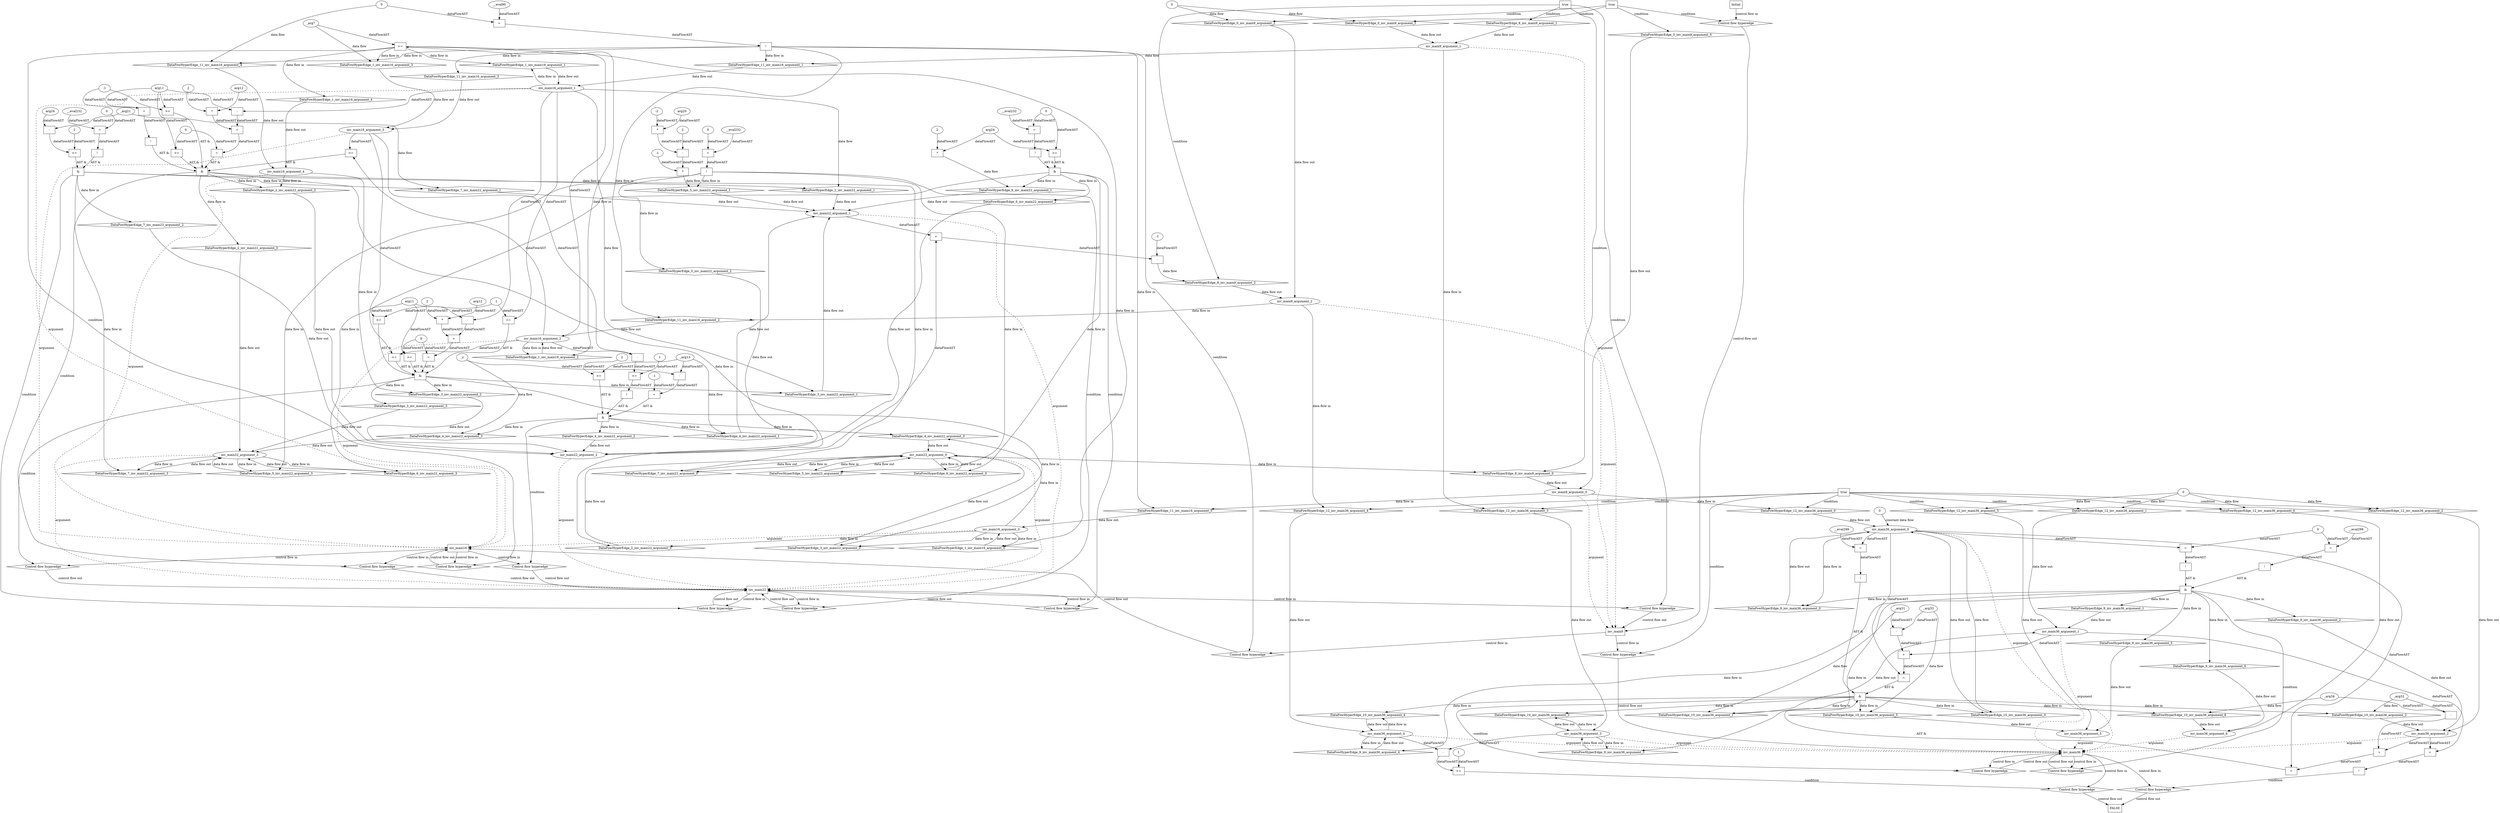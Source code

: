 digraph dag {
inv_main16 [label="inv_main16" nodeName=inv_main16 class=cfn  shape="rect"];
inv_main22 [label="inv_main22" nodeName=inv_main22 class=cfn  shape="rect"];
inv_main36 [label="inv_main36" nodeName=inv_main36 class=cfn  shape="rect"];
inv_main9 [label="inv_main9" nodeName=inv_main9 class=cfn  shape="rect"];
FALSE [label="FALSE" nodeName=FALSE class=cfn  shape="rect"];
Initial [label="Initial" nodeName=Initial class=cfn  shape="rect"];
ControlFowHyperEdge_0 [label="Control flow hyperedge" nodeName=ControlFowHyperEdge_0 class=controlFlowHyperEdge shape="diamond"];
Initial -> ControlFowHyperEdge_0[label="control flow in"]
ControlFowHyperEdge_0 -> inv_main9[label="control flow out"]
ControlFowHyperEdge_1 [label="Control flow hyperedge" nodeName=ControlFowHyperEdge_1 class=controlFlowHyperEdge shape="diamond"];
inv_main16 -> ControlFowHyperEdge_1[label="control flow in"]
ControlFowHyperEdge_1 -> inv_main16[label="control flow out"]
ControlFowHyperEdge_2 [label="Control flow hyperedge" nodeName=ControlFowHyperEdge_2 class=controlFlowHyperEdge shape="diamond"];
inv_main16 -> ControlFowHyperEdge_2[label="control flow in"]
ControlFowHyperEdge_2 -> inv_main22[label="control flow out"]
ControlFowHyperEdge_3 [label="Control flow hyperedge" nodeName=ControlFowHyperEdge_3 class=controlFlowHyperEdge shape="diamond"];
inv_main16 -> ControlFowHyperEdge_3[label="control flow in"]
ControlFowHyperEdge_3 -> inv_main22[label="control flow out"]
ControlFowHyperEdge_4 [label="Control flow hyperedge" nodeName=ControlFowHyperEdge_4 class=controlFlowHyperEdge shape="diamond"];
inv_main16 -> ControlFowHyperEdge_4[label="control flow in"]
ControlFowHyperEdge_4 -> inv_main22[label="control flow out"]
ControlFowHyperEdge_5 [label="Control flow hyperedge" nodeName=ControlFowHyperEdge_5 class=controlFlowHyperEdge shape="diamond"];
inv_main22 -> ControlFowHyperEdge_5[label="control flow in"]
ControlFowHyperEdge_5 -> inv_main22[label="control flow out"]
ControlFowHyperEdge_6 [label="Control flow hyperedge" nodeName=ControlFowHyperEdge_6 class=controlFlowHyperEdge shape="diamond"];
inv_main22 -> ControlFowHyperEdge_6[label="control flow in"]
ControlFowHyperEdge_6 -> inv_main22[label="control flow out"]
ControlFowHyperEdge_7 [label="Control flow hyperedge" nodeName=ControlFowHyperEdge_7 class=controlFlowHyperEdge shape="diamond"];
inv_main22 -> ControlFowHyperEdge_7[label="control flow in"]
ControlFowHyperEdge_7 -> inv_main22[label="control flow out"]
ControlFowHyperEdge_8 [label="Control flow hyperedge" nodeName=ControlFowHyperEdge_8 class=controlFlowHyperEdge shape="diamond"];
inv_main22 -> ControlFowHyperEdge_8[label="control flow in"]
ControlFowHyperEdge_8 -> inv_main9[label="control flow out"]
ControlFowHyperEdge_9 [label="Control flow hyperedge" nodeName=ControlFowHyperEdge_9 class=controlFlowHyperEdge shape="diamond"];
inv_main36 -> ControlFowHyperEdge_9[label="control flow in"]
ControlFowHyperEdge_9 -> inv_main36[label="control flow out"]
ControlFowHyperEdge_10 [label="Control flow hyperedge" nodeName=ControlFowHyperEdge_10 class=controlFlowHyperEdge shape="diamond"];
inv_main36 -> ControlFowHyperEdge_10[label="control flow in"]
ControlFowHyperEdge_10 -> inv_main36[label="control flow out"]
ControlFowHyperEdge_11 [label="Control flow hyperedge" nodeName=ControlFowHyperEdge_11 class=controlFlowHyperEdge shape="diamond"];
inv_main9 -> ControlFowHyperEdge_11[label="control flow in"]
ControlFowHyperEdge_11 -> inv_main16[label="control flow out"]
ControlFowHyperEdge_12 [label="Control flow hyperedge" nodeName=ControlFowHyperEdge_12 class=controlFlowHyperEdge shape="diamond"];
inv_main9 -> ControlFowHyperEdge_12[label="control flow in"]
ControlFowHyperEdge_12 -> inv_main36[label="control flow out"]
ControlFowHyperEdge_13 [label="Control flow hyperedge" nodeName=ControlFowHyperEdge_13 class=controlFlowHyperEdge shape="diamond"];
inv_main36 -> ControlFowHyperEdge_13[label="control flow in"]
ControlFowHyperEdge_13 -> FALSE[label="control flow out"]
ControlFowHyperEdge_14 [label="Control flow hyperedge" nodeName=ControlFowHyperEdge_14 class=controlFlowHyperEdge shape="diamond"];
inv_main36 -> ControlFowHyperEdge_14[label="control flow in"]
ControlFowHyperEdge_14 -> FALSE[label="control flow out"]
inv_main9_argument_0 [label="inv_main9_argument_0" nodeName=argument0 class=argument  head=inv_main9 shape="oval"];
inv_main9_argument_0 -> inv_main9[label="argument" style="dashed"]
inv_main9_argument_1 [label="inv_main9_argument_1" nodeName=argument1 class=argument  head=inv_main9 shape="oval"];
inv_main9_argument_1 -> inv_main9[label="argument" style="dashed"]
inv_main9_argument_2 [label="inv_main9_argument_2" nodeName=argument2 class=argument  head=inv_main9 shape="oval"];
inv_main9_argument_2 -> inv_main9[label="argument" style="dashed"]
inv_main16_argument_0 [label="inv_main16_argument_0" nodeName=argument0 class=argument  head=inv_main16 shape="oval"];
inv_main16_argument_0 -> inv_main16[label="argument" style="dashed"]
inv_main16_argument_1 [label="inv_main16_argument_1" nodeName=argument1 class=argument  head=inv_main16 shape="oval"];
inv_main16_argument_1 -> inv_main16[label="argument" style="dashed"]
inv_main16_argument_2 [label="inv_main16_argument_2" nodeName=argument2 class=argument  head=inv_main16 shape="oval"];
inv_main16_argument_2 -> inv_main16[label="argument" style="dashed"]
inv_main16_argument_3 [label="inv_main16_argument_3" nodeName=argument3 class=argument  head=inv_main16 shape="oval"];
inv_main16_argument_3 -> inv_main16[label="argument" style="dashed"]
inv_main16_argument_4 [label="inv_main16_argument_4" nodeName=argument4 class=argument  head=inv_main16 shape="oval"];
inv_main16_argument_4 -> inv_main16[label="argument" style="dashed"]
inv_main22_argument_0 [label="inv_main22_argument_0" nodeName=argument0 class=argument  head=inv_main22 shape="oval"];
inv_main22_argument_0 -> inv_main22[label="argument" style="dashed"]
inv_main22_argument_1 [label="inv_main22_argument_1" nodeName=argument1 class=argument  head=inv_main22 shape="oval"];
inv_main22_argument_1 -> inv_main22[label="argument" style="dashed"]
inv_main22_argument_2 [label="inv_main22_argument_2" nodeName=argument2 class=argument  head=inv_main22 shape="oval"];
inv_main22_argument_2 -> inv_main22[label="argument" style="dashed"]
inv_main22_argument_3 [label="inv_main22_argument_3" nodeName=argument3 class=argument  head=inv_main22 shape="oval"];
inv_main22_argument_3 -> inv_main22[label="argument" style="dashed"]
inv_main36_argument_0 [label="inv_main36_argument_0" nodeName=argument0 class=argument  head=inv_main36 shape="oval"];
inv_main36_argument_0 -> inv_main36[label="argument" style="dashed"]
inv_main36_argument_1 [label="inv_main36_argument_1" nodeName=argument1 class=argument  head=inv_main36 shape="oval"];
inv_main36_argument_1 -> inv_main36[label="argument" style="dashed"]
inv_main36_argument_2 [label="inv_main36_argument_2" nodeName=argument2 class=argument  head=inv_main36 shape="oval"];
inv_main36_argument_2 -> inv_main36[label="argument" style="dashed"]
inv_main36_argument_3 [label="inv_main36_argument_3" nodeName=argument3 class=argument  head=inv_main36 shape="oval"];
inv_main36_argument_3 -> inv_main36[label="argument" style="dashed"]
inv_main36_argument_4 [label="inv_main36_argument_4" nodeName=argument4 class=argument  head=inv_main36 shape="oval"];
inv_main36_argument_4 -> inv_main36[label="argument" style="dashed"]
inv_main36_argument_5 [label="inv_main36_argument_5" nodeName=argument5 class=argument  head=inv_main36 shape="oval"];
inv_main36_argument_5 -> inv_main36[label="argument" style="dashed"]
inv_main36_argument_6 [label="inv_main36_argument_6" nodeName=argument6 class=argument  head=inv_main36 shape="oval"];
inv_main36_argument_6 -> inv_main36[label="argument" style="dashed"]

true_0 [label="true" nodeName=true_0 class=true shape="rect"];
true_0->ControlFowHyperEdge_0 [label="condition"];
xxxinv_main9___Initial_0xxxdataFlow_0_node_0 [label="0" nodeName=xxxinv_main9___Initial_0xxxdataFlow_0_node_0 class=Literal ];

xxxinv_main9___Initial_0xxxdataFlow_0_node_0->DataFowHyperEdge_0_inv_main9_argument_1 [label="data flow"];

xxxinv_main9___Initial_0xxxdataFlow_0_node_0->DataFowHyperEdge_0_inv_main9_argument_2 [label="data flow"];
xxxinv_main16___inv_main16_1xxxguard_0_node_0 [label=">=" nodeName=xxxinv_main16___inv_main16_1xxxguard_0_node_0 class=Operator  shape="rect"];
inv_main16_argument_2->xxxinv_main16___inv_main16_1xxxguard_0_node_0[label="dataFlowAST"]
xxxinv_main16___inv_main16_1xxxdataFlow_0_node_0->xxxinv_main16___inv_main16_1xxxguard_0_node_0[label="dataFlowAST"]

xxxinv_main16___inv_main16_1xxxguard_0_node_0->ControlFowHyperEdge_1 [label="condition"];
xxxinv_main16___inv_main16_1xxxdataFlow_0_node_0 [label="_arg7" nodeName=xxxinv_main16___inv_main16_1xxxdataFlow_0_node_0 class=Constant ];

xxxinv_main16___inv_main16_1xxxdataFlow_0_node_0->DataFowHyperEdge_1_inv_main16_argument_3 [label="data flow"];
xxxinv_main22___inv_main16_2xxx_and [label="&" nodeName=xxxinv_main22___inv_main16_2xxx_and class=Operator shape="rect"];
xxxinv_main22___inv_main16_2xxxguard1_node_0 [label=">=" nodeName=xxxinv_main22___inv_main16_2xxxguard1_node_0 class=Operator  shape="rect"];
xxxinv_main22___inv_main16_2xxxguard1_node_1 [label="0" nodeName=xxxinv_main22___inv_main16_2xxxguard1_node_1 class=Literal ];
xxxinv_main22___inv_main16_2xxxguard1_node_1->xxxinv_main22___inv_main16_2xxxguard1_node_0[label="dataFlowAST"]
xxxinv_main22___inv_main16_2xxxguard_0_node_1->xxxinv_main22___inv_main16_2xxxguard1_node_0[label="dataFlowAST"]

xxxinv_main22___inv_main16_2xxxguard1_node_0->xxxinv_main22___inv_main16_2xxx_and [label="AST &"];
xxxinv_main22___inv_main16_2xxxguard_0_node_0 [label=">=" nodeName=xxxinv_main22___inv_main16_2xxxguard_0_node_0 class=Operator  shape="rect"];
xxxinv_main22___inv_main16_2xxxguard_0_node_1 [label="arg11" nodeName=xxxinv_main22___inv_main16_2xxxguard_0_node_1 class=Constant ];
xxxinv_main22___inv_main16_2xxxguard_0_node_2 [label="-1" nodeName=xxxinv_main22___inv_main16_2xxxguard_0_node_2 class=Literal ];
xxxinv_main22___inv_main16_2xxxguard_0_node_1->xxxinv_main22___inv_main16_2xxxguard_0_node_0[label="dataFlowAST"]
xxxinv_main22___inv_main16_2xxxguard_0_node_2->xxxinv_main22___inv_main16_2xxxguard_0_node_0[label="dataFlowAST"]

xxxinv_main22___inv_main16_2xxxguard_0_node_0->xxxinv_main22___inv_main16_2xxx_and [label="AST &"];
xxxinv_main22___inv_main16_2xxxguard3_node_0 [label="!" nodeName=xxxinv_main22___inv_main16_2xxxguard3_node_0 class=Operator shape="rect"];
xxxinv_main22___inv_main16_2xxxguard3_node_1 [label="=" nodeName=xxxinv_main22___inv_main16_2xxxguard3_node_1 class=Operator  shape="rect"];
xxxinv_main22___inv_main16_2xxxguard3_node_1->xxxinv_main22___inv_main16_2xxxguard3_node_0[label="dataFlowAST"]
xxxinv_main22___inv_main16_2xxxguard_0_node_1->xxxinv_main22___inv_main16_2xxxguard3_node_1[label="dataFlowAST"]
xxxinv_main22___inv_main16_2xxxguard_0_node_2->xxxinv_main22___inv_main16_2xxxguard3_node_1[label="dataFlowAST"]

xxxinv_main22___inv_main16_2xxxguard3_node_0->xxxinv_main22___inv_main16_2xxx_and [label="AST &"];
xxxinv_main22___inv_main16_2xxxguard2_node_0 [label="=" nodeName=xxxinv_main22___inv_main16_2xxxguard2_node_0 class=Operator  shape="rect"];
xxxinv_main22___inv_main16_2xxxguard2_node_1 [label="+" nodeName=xxxinv_main22___inv_main16_2xxxguard2_node_1 class= Operator shape="rect"];
xxxinv_main22___inv_main16_2xxxguard2_node_2 [label="*" nodeName=xxxinv_main22___inv_main16_2xxxguard2_node_2 class=Operator  shape="rect"];
xxxinv_main22___inv_main16_2xxxguard2_node_3 [label="2" nodeName=xxxinv_main22___inv_main16_2xxxguard2_node_3 class=Coeff ];
xxxinv_main22___inv_main16_2xxxguard2_node_4 [label="arg12" nodeName=xxxinv_main22___inv_main16_2xxxguard2_node_4 class=Constant ];
xxxinv_main22___inv_main16_2xxxguard2_node_5 [label="-" nodeName=xxxinv_main22___inv_main16_2xxxguard2_node_5 class= Operator shape="rect"];
xxxinv_main22___inv_main16_2xxxguard2_node_1->xxxinv_main22___inv_main16_2xxxguard2_node_0[label="dataFlowAST"]
xxxinv_main22___inv_main16_2xxxguard1_node_1->xxxinv_main22___inv_main16_2xxxguard2_node_0[label="dataFlowAST"]
xxxinv_main22___inv_main16_2xxxguard2_node_2->xxxinv_main22___inv_main16_2xxxguard2_node_1[label="dataFlowAST"]
xxxinv_main22___inv_main16_2xxxguard2_node_5->xxxinv_main22___inv_main16_2xxxguard2_node_1[label="dataFlowAST"]
xxxinv_main22___inv_main16_2xxxguard2_node_3->xxxinv_main22___inv_main16_2xxxguard2_node_2[label="dataFlowAST"]
xxxinv_main22___inv_main16_2xxxguard2_node_4->xxxinv_main22___inv_main16_2xxxguard2_node_2[label="dataFlowAST"]
xxxinv_main22___inv_main16_2xxxguard_0_node_1->xxxinv_main22___inv_main16_2xxxguard2_node_5[label="dataFlowAST"]
inv_main16_argument_1->xxxinv_main22___inv_main16_2xxxguard2_node_5[label="dataFlowAST"]

xxxinv_main22___inv_main16_2xxxguard2_node_0->xxxinv_main22___inv_main16_2xxx_and [label="AST &"];
xxxinv_main22___inv_main16_2xxxguard4_node_0 [label=">=" nodeName=xxxinv_main22___inv_main16_2xxxguard4_node_0 class=Operator  shape="rect"];
inv_main16_argument_3->xxxinv_main22___inv_main16_2xxxguard4_node_0[label="dataFlowAST"]
inv_main16_argument_2->xxxinv_main22___inv_main16_2xxxguard4_node_0[label="dataFlowAST"]

xxxinv_main22___inv_main16_2xxxguard4_node_0->xxxinv_main22___inv_main16_2xxx_and [label="AST &"];
xxxinv_main22___inv_main16_2xxx_and->ControlFowHyperEdge_2 [label="condition"];

inv_main16_argument_1->DataFowHyperEdge_2_inv_main22_argument_1 [label="data flow"];
xxxinv_main22___inv_main16_3xxx_and [label="&" nodeName=xxxinv_main22___inv_main16_3xxx_and class=Operator shape="rect"];
xxxinv_main22___inv_main16_3xxxguard1_node_0 [label=">=" nodeName=xxxinv_main22___inv_main16_3xxxguard1_node_0 class=Operator  shape="rect"];
xxxinv_main22___inv_main16_3xxxguard1_node_1 [label="0" nodeName=xxxinv_main22___inv_main16_3xxxguard1_node_1 class=Literal ];
xxxinv_main22___inv_main16_3xxxguard1_node_1->xxxinv_main22___inv_main16_3xxxguard1_node_0[label="dataFlowAST"]
xxxinv_main22___inv_main16_3xxxguard_0_node_1->xxxinv_main22___inv_main16_3xxxguard1_node_0[label="dataFlowAST"]

xxxinv_main22___inv_main16_3xxxguard1_node_0->xxxinv_main22___inv_main16_3xxx_and [label="AST &"];
xxxinv_main22___inv_main16_3xxxguard2_node_0 [label="=" nodeName=xxxinv_main22___inv_main16_3xxxguard2_node_0 class=Operator  shape="rect"];
xxxinv_main22___inv_main16_3xxxguard2_node_1 [label="+" nodeName=xxxinv_main22___inv_main16_3xxxguard2_node_1 class= Operator shape="rect"];
xxxinv_main22___inv_main16_3xxxguard2_node_2 [label="*" nodeName=xxxinv_main22___inv_main16_3xxxguard2_node_2 class=Operator  shape="rect"];
xxxinv_main22___inv_main16_3xxxguard2_node_3 [label="2" nodeName=xxxinv_main22___inv_main16_3xxxguard2_node_3 class=Coeff ];
xxxinv_main22___inv_main16_3xxxguard2_node_4 [label="arg12" nodeName=xxxinv_main22___inv_main16_3xxxguard2_node_4 class=Constant ];
xxxinv_main22___inv_main16_3xxxguard2_node_5 [label="-" nodeName=xxxinv_main22___inv_main16_3xxxguard2_node_5 class= Operator shape="rect"];
xxxinv_main22___inv_main16_3xxxguard2_node_1->xxxinv_main22___inv_main16_3xxxguard2_node_0[label="dataFlowAST"]
xxxinv_main22___inv_main16_3xxxguard1_node_1->xxxinv_main22___inv_main16_3xxxguard2_node_0[label="dataFlowAST"]
xxxinv_main22___inv_main16_3xxxguard2_node_2->xxxinv_main22___inv_main16_3xxxguard2_node_1[label="dataFlowAST"]
xxxinv_main22___inv_main16_3xxxguard2_node_5->xxxinv_main22___inv_main16_3xxxguard2_node_1[label="dataFlowAST"]
xxxinv_main22___inv_main16_3xxxguard2_node_3->xxxinv_main22___inv_main16_3xxxguard2_node_2[label="dataFlowAST"]
xxxinv_main22___inv_main16_3xxxguard2_node_4->xxxinv_main22___inv_main16_3xxxguard2_node_2[label="dataFlowAST"]
xxxinv_main22___inv_main16_3xxxguard_0_node_1->xxxinv_main22___inv_main16_3xxxguard2_node_5[label="dataFlowAST"]
inv_main16_argument_1->xxxinv_main22___inv_main16_3xxxguard2_node_5[label="dataFlowAST"]

xxxinv_main22___inv_main16_3xxxguard2_node_0->xxxinv_main22___inv_main16_3xxx_and [label="AST &"];
xxxinv_main22___inv_main16_3xxxguard4_node_0 [label=">=" nodeName=xxxinv_main22___inv_main16_3xxxguard4_node_0 class=Operator  shape="rect"];
xxxinv_main22___inv_main16_3xxxguard_0_node_2->xxxinv_main22___inv_main16_3xxxguard4_node_0[label="dataFlowAST"]
inv_main16_argument_1->xxxinv_main22___inv_main16_3xxxguard4_node_0[label="dataFlowAST"]

xxxinv_main22___inv_main16_3xxxguard4_node_0->xxxinv_main22___inv_main16_3xxx_and [label="AST &"];
xxxinv_main22___inv_main16_3xxxguard_0_node_0 [label=">=" nodeName=xxxinv_main22___inv_main16_3xxxguard_0_node_0 class=Operator  shape="rect"];
xxxinv_main22___inv_main16_3xxxguard_0_node_1 [label="arg11" nodeName=xxxinv_main22___inv_main16_3xxxguard_0_node_1 class=Constant ];
xxxinv_main22___inv_main16_3xxxguard_0_node_2 [label="-1" nodeName=xxxinv_main22___inv_main16_3xxxguard_0_node_2 class=Literal ];
xxxinv_main22___inv_main16_3xxxguard_0_node_1->xxxinv_main22___inv_main16_3xxxguard_0_node_0[label="dataFlowAST"]
xxxinv_main22___inv_main16_3xxxguard_0_node_2->xxxinv_main22___inv_main16_3xxxguard_0_node_0[label="dataFlowAST"]

xxxinv_main22___inv_main16_3xxxguard_0_node_0->xxxinv_main22___inv_main16_3xxx_and [label="AST &"];
xxxinv_main22___inv_main16_3xxxguard3_node_0 [label=">=" nodeName=xxxinv_main22___inv_main16_3xxxguard3_node_0 class=Operator  shape="rect"];
inv_main16_argument_3->xxxinv_main22___inv_main16_3xxxguard3_node_0[label="dataFlowAST"]
inv_main16_argument_2->xxxinv_main22___inv_main16_3xxxguard3_node_0[label="dataFlowAST"]

xxxinv_main22___inv_main16_3xxxguard3_node_0->xxxinv_main22___inv_main16_3xxx_and [label="AST &"];
xxxinv_main22___inv_main16_3xxx_and->ControlFowHyperEdge_3 [label="condition"];

inv_main16_argument_1->DataFowHyperEdge_3_inv_main22_argument_1 [label="data flow"];
xxxinv_main22___inv_main16_4xxx_and [label="&" nodeName=xxxinv_main22___inv_main16_4xxx_and class=Operator shape="rect"];
xxxinv_main22___inv_main16_4xxxguard_0_node_0 [label=">=" nodeName=xxxinv_main22___inv_main16_4xxxguard_0_node_0 class=Operator  shape="rect"];
xxxinv_main22___inv_main16_4xxxguard_0_node_2 [label="2" nodeName=xxxinv_main22___inv_main16_4xxxguard_0_node_2 class=Literal ];
xxxinv_main22___inv_main16_4xxxdataFlow_0_node_0->xxxinv_main22___inv_main16_4xxxguard_0_node_0[label="dataFlowAST"]
xxxinv_main22___inv_main16_4xxxguard_0_node_2->xxxinv_main22___inv_main16_4xxxguard_0_node_0[label="dataFlowAST"]

xxxinv_main22___inv_main16_4xxxguard_0_node_0->xxxinv_main22___inv_main16_4xxx_and [label="AST &"];
xxxinv_main22___inv_main16_4xxxguard1_node_0 [label="!" nodeName=xxxinv_main22___inv_main16_4xxxguard1_node_0 class=Operator shape="rect"];
xxxinv_main22___inv_main16_4xxxguard1_node_1 [label=">=" nodeName=xxxinv_main22___inv_main16_4xxxguard1_node_1 class=Operator  shape="rect"];
xxxinv_main22___inv_main16_4xxxguard1_node_2 [label="-" nodeName=xxxinv_main22___inv_main16_4xxxguard1_node_2 class= Operator shape="rect"];
xxxinv_main22___inv_main16_4xxxguard1_node_5 [label="1" nodeName=xxxinv_main22___inv_main16_4xxxguard1_node_5 class=Literal ];
xxxinv_main22___inv_main16_4xxxguard1_node_1->xxxinv_main22___inv_main16_4xxxguard1_node_0[label="dataFlowAST"]
xxxinv_main22___inv_main16_4xxxguard1_node_2->xxxinv_main22___inv_main16_4xxxguard1_node_1[label="dataFlowAST"]
xxxinv_main22___inv_main16_4xxxguard1_node_5->xxxinv_main22___inv_main16_4xxxguard1_node_1[label="dataFlowAST"]
inv_main16_argument_2->xxxinv_main22___inv_main16_4xxxguard1_node_2[label="dataFlowAST"]
inv_main16_argument_3->xxxinv_main22___inv_main16_4xxxguard1_node_2[label="dataFlowAST"]

xxxinv_main22___inv_main16_4xxxguard1_node_0->xxxinv_main22___inv_main16_4xxx_and [label="AST &"];
xxxinv_main22___inv_main16_4xxxguard2_node_0 [label="=" nodeName=xxxinv_main22___inv_main16_4xxxguard2_node_0 class=Operator  shape="rect"];
xxxinv_main22___inv_main16_4xxxguard2_node_1 [label="-" nodeName=xxxinv_main22___inv_main16_4xxxguard2_node_1 class= Operator shape="rect"];
xxxinv_main22___inv_main16_4xxxguard2_node_4 [label="-1" nodeName=xxxinv_main22___inv_main16_4xxxguard2_node_4 class=Literal ];
xxxinv_main22___inv_main16_4xxxguard2_node_1->xxxinv_main22___inv_main16_4xxxguard2_node_0[label="dataFlowAST"]
xxxinv_main22___inv_main16_4xxxguard2_node_4->xxxinv_main22___inv_main16_4xxxguard2_node_0[label="dataFlowAST"]
xxxinv_main22___inv_main16_4xxxdataFlow1_node_0->xxxinv_main22___inv_main16_4xxxguard2_node_1[label="dataFlowAST"]
xxxinv_main22___inv_main16_4xxxdataFlow_0_node_0->xxxinv_main22___inv_main16_4xxxguard2_node_1[label="dataFlowAST"]

xxxinv_main22___inv_main16_4xxxguard2_node_0->xxxinv_main22___inv_main16_4xxx_and [label="AST &"];
xxxinv_main22___inv_main16_4xxx_and->ControlFowHyperEdge_4 [label="condition"];
xxxinv_main22___inv_main16_4xxxdataFlow_0_node_0 [label="_arg13" nodeName=xxxinv_main22___inv_main16_4xxxdataFlow_0_node_0 class=Constant ];

xxxinv_main22___inv_main16_4xxxdataFlow_0_node_0->DataFowHyperEdge_4_inv_main22_argument_1 [label="data flow"];
xxxinv_main22___inv_main16_4xxxdataFlow1_node_0 [label="_z" nodeName=xxxinv_main22___inv_main16_4xxxdataFlow1_node_0 class=Constant ];

xxxinv_main22___inv_main16_4xxxdataFlow1_node_0->DataFowHyperEdge_4_inv_main22_argument_3 [label="data flow"];
xxxinv_main22___inv_main22_5xxxguard_0_node_0 [label="!" nodeName=xxxinv_main22___inv_main22_5xxxguard_0_node_0 class=Operator shape="rect"];
xxxinv_main22___inv_main22_5xxxguard_0_node_1 [label="=" nodeName=xxxinv_main22___inv_main22_5xxxguard_0_node_1 class=Operator  shape="rect"];
xxxinv_main22___inv_main22_5xxxguard_0_node_2 [label="__eval232" nodeName=xxxinv_main22___inv_main22_5xxxguard_0_node_2 class=Constant ];
xxxinv_main22___inv_main22_5xxxguard_0_node_3 [label="0" nodeName=xxxinv_main22___inv_main22_5xxxguard_0_node_3 class=Literal ];
xxxinv_main22___inv_main22_5xxxguard_0_node_1->xxxinv_main22___inv_main22_5xxxguard_0_node_0[label="dataFlowAST"]
xxxinv_main22___inv_main22_5xxxguard_0_node_2->xxxinv_main22___inv_main22_5xxxguard_0_node_1[label="dataFlowAST"]
xxxinv_main22___inv_main22_5xxxguard_0_node_3->xxxinv_main22___inv_main22_5xxxguard_0_node_1[label="dataFlowAST"]

xxxinv_main22___inv_main22_5xxxguard_0_node_0->ControlFowHyperEdge_5 [label="condition"];
xxxinv_main22___inv_main22_5xxxdataFlow_0_node_0 [label="*" nodeName=xxxinv_main22___inv_main22_5xxxdataFlow_0_node_0 class=Operator  shape="rect"];
xxxinv_main22___inv_main22_5xxxdataFlow_0_node_1 [label="-1" nodeName=xxxinv_main22___inv_main22_5xxxdataFlow_0_node_1 class=Coeff ];
xxxinv_main22___inv_main22_5xxxdataFlow_0_node_2 [label="-" nodeName=xxxinv_main22___inv_main22_5xxxdataFlow_0_node_2 class= Operator shape="rect"];
xxxinv_main22___inv_main22_5xxxdataFlow_0_node_3 [label="*" nodeName=xxxinv_main22___inv_main22_5xxxdataFlow_0_node_3 class=Operator  shape="rect"];
xxxinv_main22___inv_main22_5xxxdataFlow_0_node_4 [label="-2" nodeName=xxxinv_main22___inv_main22_5xxxdataFlow_0_node_4 class=Coeff ];
xxxinv_main22___inv_main22_5xxxdataFlow_0_node_5 [label="arg20" nodeName=xxxinv_main22___inv_main22_5xxxdataFlow_0_node_5 class=Constant ];
xxxinv_main22___inv_main22_5xxxdataFlow_0_node_6 [label="2" nodeName=xxxinv_main22___inv_main22_5xxxdataFlow_0_node_6 class=Literal ];
xxxinv_main22___inv_main22_5xxxdataFlow_0_node_1->xxxinv_main22___inv_main22_5xxxdataFlow_0_node_0[label="dataFlowAST"]
xxxinv_main22___inv_main22_5xxxdataFlow_0_node_2->xxxinv_main22___inv_main22_5xxxdataFlow_0_node_0[label="dataFlowAST"]
xxxinv_main22___inv_main22_5xxxdataFlow_0_node_3->xxxinv_main22___inv_main22_5xxxdataFlow_0_node_2[label="dataFlowAST"]
xxxinv_main22___inv_main22_5xxxdataFlow_0_node_6->xxxinv_main22___inv_main22_5xxxdataFlow_0_node_2[label="dataFlowAST"]
xxxinv_main22___inv_main22_5xxxdataFlow_0_node_4->xxxinv_main22___inv_main22_5xxxdataFlow_0_node_3[label="dataFlowAST"]
xxxinv_main22___inv_main22_5xxxdataFlow_0_node_5->xxxinv_main22___inv_main22_5xxxdataFlow_0_node_3[label="dataFlowAST"]

xxxinv_main22___inv_main22_5xxxdataFlow_0_node_0->DataFowHyperEdge_5_inv_main22_argument_1 [label="data flow"];
xxxinv_main22___inv_main22_6xxx_and [label="&" nodeName=xxxinv_main22___inv_main22_6xxx_and class=Operator shape="rect"];
xxxinv_main22___inv_main22_6xxxguard_0_node_0 [label="!" nodeName=xxxinv_main22___inv_main22_6xxxguard_0_node_0 class=Operator shape="rect"];
xxxinv_main22___inv_main22_6xxxguard_0_node_1 [label="=" nodeName=xxxinv_main22___inv_main22_6xxxguard_0_node_1 class=Operator  shape="rect"];
xxxinv_main22___inv_main22_6xxxguard_0_node_2 [label="__eval232" nodeName=xxxinv_main22___inv_main22_6xxxguard_0_node_2 class=Constant ];
xxxinv_main22___inv_main22_6xxxguard_0_node_3 [label="0" nodeName=xxxinv_main22___inv_main22_6xxxguard_0_node_3 class=Literal ];
xxxinv_main22___inv_main22_6xxxguard_0_node_1->xxxinv_main22___inv_main22_6xxxguard_0_node_0[label="dataFlowAST"]
xxxinv_main22___inv_main22_6xxxguard_0_node_2->xxxinv_main22___inv_main22_6xxxguard_0_node_1[label="dataFlowAST"]
xxxinv_main22___inv_main22_6xxxguard_0_node_3->xxxinv_main22___inv_main22_6xxxguard_0_node_1[label="dataFlowAST"]

xxxinv_main22___inv_main22_6xxxguard_0_node_0->xxxinv_main22___inv_main22_6xxx_and [label="AST &"];
xxxinv_main22___inv_main22_6xxxguard1_node_0 [label=">=" nodeName=xxxinv_main22___inv_main22_6xxxguard1_node_0 class=Operator  shape="rect"];
xxxinv_main22___inv_main22_6xxxdataFlow_0_node_2->xxxinv_main22___inv_main22_6xxxguard1_node_0[label="dataFlowAST"]
xxxinv_main22___inv_main22_6xxxguard_0_node_3->xxxinv_main22___inv_main22_6xxxguard1_node_0[label="dataFlowAST"]

xxxinv_main22___inv_main22_6xxxguard1_node_0->xxxinv_main22___inv_main22_6xxx_and [label="AST &"];
xxxinv_main22___inv_main22_6xxx_and->ControlFowHyperEdge_6 [label="condition"];
xxxinv_main22___inv_main22_6xxxdataFlow_0_node_0 [label="*" nodeName=xxxinv_main22___inv_main22_6xxxdataFlow_0_node_0 class=Operator  shape="rect"];
xxxinv_main22___inv_main22_6xxxdataFlow_0_node_1 [label="2" nodeName=xxxinv_main22___inv_main22_6xxxdataFlow_0_node_1 class=Coeff ];
xxxinv_main22___inv_main22_6xxxdataFlow_0_node_2 [label="arg24" nodeName=xxxinv_main22___inv_main22_6xxxdataFlow_0_node_2 class=Constant ];
xxxinv_main22___inv_main22_6xxxdataFlow_0_node_1->xxxinv_main22___inv_main22_6xxxdataFlow_0_node_0[label="dataFlowAST"]
xxxinv_main22___inv_main22_6xxxdataFlow_0_node_2->xxxinv_main22___inv_main22_6xxxdataFlow_0_node_0[label="dataFlowAST"]

xxxinv_main22___inv_main22_6xxxdataFlow_0_node_0->DataFowHyperEdge_6_inv_main22_argument_1 [label="data flow"];
xxxinv_main22___inv_main22_7xxx_and [label="&" nodeName=xxxinv_main22___inv_main22_7xxx_and class=Operator shape="rect"];
xxxinv_main22___inv_main22_7xxxguard_0_node_0 [label="!" nodeName=xxxinv_main22___inv_main22_7xxxguard_0_node_0 class=Operator shape="rect"];
xxxinv_main22___inv_main22_7xxxguard_0_node_1 [label="=" nodeName=xxxinv_main22___inv_main22_7xxxguard_0_node_1 class=Operator  shape="rect"];
xxxinv_main22___inv_main22_7xxxguard_0_node_2 [label="__eval232" nodeName=xxxinv_main22___inv_main22_7xxxguard_0_node_2 class=Constant ];
xxxinv_main22___inv_main22_7xxxguard_0_node_3 [label="0" nodeName=xxxinv_main22___inv_main22_7xxxguard_0_node_3 class=Literal ];
xxxinv_main22___inv_main22_7xxxguard_0_node_1->xxxinv_main22___inv_main22_7xxxguard_0_node_0[label="dataFlowAST"]
xxxinv_main22___inv_main22_7xxxguard_0_node_2->xxxinv_main22___inv_main22_7xxxguard_0_node_1[label="dataFlowAST"]
xxxinv_main22___inv_main22_7xxxguard_0_node_3->xxxinv_main22___inv_main22_7xxxguard_0_node_1[label="dataFlowAST"]

xxxinv_main22___inv_main22_7xxxguard_0_node_0->xxxinv_main22___inv_main22_7xxx_and [label="AST &"];
xxxinv_main22___inv_main22_7xxxguard1_node_0 [label=">=" nodeName=xxxinv_main22___inv_main22_7xxxguard1_node_0 class=Operator  shape="rect"];
xxxinv_main22___inv_main22_7xxxguard1_node_1 [label="-" nodeName=xxxinv_main22___inv_main22_7xxxguard1_node_1 class= Operator shape="rect"];
xxxinv_main22___inv_main22_7xxxguard1_node_2 [label="arg24" nodeName=xxxinv_main22___inv_main22_7xxxguard1_node_2 class=Constant ];
xxxinv_main22___inv_main22_7xxxguard1_node_4 [label="2" nodeName=xxxinv_main22___inv_main22_7xxxguard1_node_4 class=Literal ];
xxxinv_main22___inv_main22_7xxxguard1_node_1->xxxinv_main22___inv_main22_7xxxguard1_node_0[label="dataFlowAST"]
xxxinv_main22___inv_main22_7xxxguard1_node_4->xxxinv_main22___inv_main22_7xxxguard1_node_0[label="dataFlowAST"]
xxxinv_main22___inv_main22_7xxxguard1_node_2->xxxinv_main22___inv_main22_7xxxguard1_node_1[label="dataFlowAST"]
xxxinv_main22___inv_main22_7xxxdataFlow_0_node_0->xxxinv_main22___inv_main22_7xxxguard1_node_1[label="dataFlowAST"]

xxxinv_main22___inv_main22_7xxxguard1_node_0->xxxinv_main22___inv_main22_7xxx_and [label="AST &"];
xxxinv_main22___inv_main22_7xxx_and->ControlFowHyperEdge_7 [label="condition"];
xxxinv_main22___inv_main22_7xxxdataFlow_0_node_0 [label="_arg21" nodeName=xxxinv_main22___inv_main22_7xxxdataFlow_0_node_0 class=Constant ];

xxxinv_main22___inv_main22_7xxxdataFlow_0_node_0->DataFowHyperEdge_7_inv_main22_argument_1 [label="data flow"];
true_8 [label="true" nodeName=true_8 class=true shape="rect"];
true_8->ControlFowHyperEdge_8 [label="condition"];
xxxinv_main9___inv_main22_8xxxdataFlow_0_node_0 [label="-" nodeName=xxxinv_main9___inv_main22_8xxxdataFlow_0_node_0 class= Operator shape="rect"];
xxxinv_main9___inv_main22_8xxxdataFlow_0_node_1 [label="+" nodeName=xxxinv_main9___inv_main22_8xxxdataFlow_0_node_1 class= Operator shape="rect"];
xxxinv_main9___inv_main22_8xxxdataFlow_0_node_4 [label="-1" nodeName=xxxinv_main9___inv_main22_8xxxdataFlow_0_node_4 class=Literal ];
xxxinv_main9___inv_main22_8xxxdataFlow_0_node_1->xxxinv_main9___inv_main22_8xxxdataFlow_0_node_0[label="dataFlowAST"]
xxxinv_main9___inv_main22_8xxxdataFlow_0_node_4->xxxinv_main9___inv_main22_8xxxdataFlow_0_node_0[label="dataFlowAST"]
inv_main22_argument_1->xxxinv_main9___inv_main22_8xxxdataFlow_0_node_1[label="dataFlowAST"]
inv_main22_argument_2->xxxinv_main9___inv_main22_8xxxdataFlow_0_node_1[label="dataFlowAST"]

xxxinv_main9___inv_main22_8xxxdataFlow_0_node_0->DataFowHyperEdge_8_inv_main9_argument_2 [label="data flow"];
xxxinv_main36___inv_main36_9xxx_and [label="&" nodeName=xxxinv_main36___inv_main36_9xxx_and class=Operator shape="rect"];
xxxinv_main36___inv_main36_9xxxguard_0_node_0 [label="!" nodeName=xxxinv_main36___inv_main36_9xxxguard_0_node_0 class=Operator shape="rect"];
xxxinv_main36___inv_main36_9xxxguard_0_node_1 [label="=" nodeName=xxxinv_main36___inv_main36_9xxxguard_0_node_1 class=Operator  shape="rect"];
xxxinv_main36___inv_main36_9xxxguard_0_node_3 [label="0" nodeName=xxxinv_main36___inv_main36_9xxxguard_0_node_3 class=Literal ];
xxxinv_main36___inv_main36_9xxxguard_0_node_1->xxxinv_main36___inv_main36_9xxxguard_0_node_0[label="dataFlowAST"]
inv_main36_argument_0->xxxinv_main36___inv_main36_9xxxguard_0_node_1[label="dataFlowAST"]
xxxinv_main36___inv_main36_9xxxguard_0_node_3->xxxinv_main36___inv_main36_9xxxguard_0_node_1[label="dataFlowAST"]

xxxinv_main36___inv_main36_9xxxguard_0_node_0->xxxinv_main36___inv_main36_9xxx_and [label="AST &"];
xxxinv_main36___inv_main36_9xxxguard1_node_0 [label="!" nodeName=xxxinv_main36___inv_main36_9xxxguard1_node_0 class=Operator shape="rect"];
xxxinv_main36___inv_main36_9xxxguard1_node_1 [label="=" nodeName=xxxinv_main36___inv_main36_9xxxguard1_node_1 class=Operator  shape="rect"];
xxxinv_main36___inv_main36_9xxxguard1_node_2 [label="__eval299" nodeName=xxxinv_main36___inv_main36_9xxxguard1_node_2 class=Constant ];
xxxinv_main36___inv_main36_9xxxguard1_node_1->xxxinv_main36___inv_main36_9xxxguard1_node_0[label="dataFlowAST"]
xxxinv_main36___inv_main36_9xxxguard1_node_2->xxxinv_main36___inv_main36_9xxxguard1_node_1[label="dataFlowAST"]
xxxinv_main36___inv_main36_9xxxguard_0_node_3->xxxinv_main36___inv_main36_9xxxguard1_node_1[label="dataFlowAST"]

xxxinv_main36___inv_main36_9xxxguard1_node_0->xxxinv_main36___inv_main36_9xxx_and [label="AST &"];
xxxinv_main36___inv_main36_9xxx_and->ControlFowHyperEdge_9 [label="condition"];
xxxinv_main36___inv_main36_10xxx_and [label="&" nodeName=xxxinv_main36___inv_main36_10xxx_and class=Operator shape="rect"];
xxxinv_main36___inv_main36_10xxxguard_0_node_0 [label="!" nodeName=xxxinv_main36___inv_main36_10xxxguard_0_node_0 class=Operator shape="rect"];
xxxinv_main36___inv_main36_10xxxguard_0_node_1 [label="=" nodeName=xxxinv_main36___inv_main36_10xxxguard_0_node_1 class=Operator  shape="rect"];
xxxinv_main36___inv_main36_10xxxguard_0_node_2 [label="__eval299" nodeName=xxxinv_main36___inv_main36_10xxxguard_0_node_2 class=Constant ];
xxxinv_main36___inv_main36_10xxxguard_0_node_1->xxxinv_main36___inv_main36_10xxxguard_0_node_0[label="dataFlowAST"]
xxxinv_main36___inv_main36_10xxxguard_0_node_2->xxxinv_main36___inv_main36_10xxxguard_0_node_1[label="dataFlowAST"]
inv_main36_argument_0->xxxinv_main36___inv_main36_10xxxguard_0_node_1[label="dataFlowAST"]

xxxinv_main36___inv_main36_10xxxguard_0_node_0->xxxinv_main36___inv_main36_10xxx_and [label="AST &"];
xxxinv_main36___inv_main36_10xxxguard1_node_0 [label="=" nodeName=xxxinv_main36___inv_main36_10xxxguard1_node_0 class=Operator  shape="rect"];
xxxinv_main36___inv_main36_10xxxguard1_node_1 [label="+" nodeName=xxxinv_main36___inv_main36_10xxxguard1_node_1 class= Operator shape="rect"];
xxxinv_main36___inv_main36_10xxxguard1_node_3 [label="-" nodeName=xxxinv_main36___inv_main36_10xxxguard1_node_3 class= Operator shape="rect"];
xxxinv_main36___inv_main36_10xxxguard1_node_1->xxxinv_main36___inv_main36_10xxxguard1_node_0[label="dataFlowAST"]
inv_main36_argument_0->xxxinv_main36___inv_main36_10xxxguard1_node_0[label="dataFlowAST"]
inv_main36_argument_1->xxxinv_main36___inv_main36_10xxxguard1_node_1[label="dataFlowAST"]
xxxinv_main36___inv_main36_10xxxguard1_node_3->xxxinv_main36___inv_main36_10xxxguard1_node_1[label="dataFlowAST"]
xxxinv_main36___inv_main36_10xxxdataFlow2_node_0->xxxinv_main36___inv_main36_10xxxguard1_node_3[label="dataFlowAST"]
xxxinv_main36___inv_main36_10xxxdataFlow3_node_0->xxxinv_main36___inv_main36_10xxxguard1_node_3[label="dataFlowAST"]

xxxinv_main36___inv_main36_10xxxguard1_node_0->xxxinv_main36___inv_main36_10xxx_and [label="AST &"];
xxxinv_main36___inv_main36_10xxxguard2_node_0 [label="=" nodeName=xxxinv_main36___inv_main36_10xxxguard2_node_0 class=Operator  shape="rect"];
xxxinv_main36___inv_main36_10xxxguard2_node_1 [label="+" nodeName=xxxinv_main36___inv_main36_10xxxguard2_node_1 class= Operator shape="rect"];
xxxinv_main36___inv_main36_10xxxguard2_node_3 [label="-" nodeName=xxxinv_main36___inv_main36_10xxxguard2_node_3 class= Operator shape="rect"];
xxxinv_main36___inv_main36_10xxxguard2_node_1->xxxinv_main36___inv_main36_10xxxguard2_node_0[label="dataFlowAST"]
inv_main36_argument_0->xxxinv_main36___inv_main36_10xxxguard2_node_0[label="dataFlowAST"]
inv_main36_argument_2->xxxinv_main36___inv_main36_10xxxguard2_node_1[label="dataFlowAST"]
xxxinv_main36___inv_main36_10xxxguard2_node_3->xxxinv_main36___inv_main36_10xxxguard2_node_1[label="dataFlowAST"]
xxxinv_main36___inv_main36_10xxxdataFlow_0_node_0->xxxinv_main36___inv_main36_10xxxguard2_node_3[label="dataFlowAST"]
xxxinv_main36___inv_main36_10xxxdataFlow1_node_0->xxxinv_main36___inv_main36_10xxxguard2_node_3[label="dataFlowAST"]

xxxinv_main36___inv_main36_10xxxguard2_node_0->xxxinv_main36___inv_main36_10xxx_and [label="AST &"];
xxxinv_main36___inv_main36_10xxx_and->ControlFowHyperEdge_10 [label="condition"];
xxxinv_main36___inv_main36_10xxxdataFlow_0_node_0 [label="_arg34" nodeName=xxxinv_main36___inv_main36_10xxxdataFlow_0_node_0 class=Constant ];

xxxinv_main36___inv_main36_10xxxdataFlow_0_node_0->DataFowHyperEdge_10_inv_main36_argument_6 [label="data flow"];
xxxinv_main36___inv_main36_10xxxdataFlow1_node_0 [label="_arg32" nodeName=xxxinv_main36___inv_main36_10xxxdataFlow1_node_0 class=Constant ];

xxxinv_main36___inv_main36_10xxxdataFlow1_node_0->DataFowHyperEdge_10_inv_main36_argument_2 [label="data flow"];
xxxinv_main36___inv_main36_10xxxdataFlow2_node_0 [label="_arg33" nodeName=xxxinv_main36___inv_main36_10xxxdataFlow2_node_0 class=Constant ];

xxxinv_main36___inv_main36_10xxxdataFlow2_node_0->DataFowHyperEdge_10_inv_main36_argument_5 [label="data flow"];
xxxinv_main36___inv_main36_10xxxdataFlow3_node_0 [label="_arg31" nodeName=xxxinv_main36___inv_main36_10xxxdataFlow3_node_0 class=Constant ];

xxxinv_main36___inv_main36_10xxxdataFlow3_node_0->DataFowHyperEdge_10_inv_main36_argument_1 [label="data flow"];

inv_main36_argument_0->DataFowHyperEdge_10_inv_main36_argument_0 [label="data flow"];
xxxinv_main16___inv_main9_11xxxguard_0_node_0 [label="!" nodeName=xxxinv_main16___inv_main9_11xxxguard_0_node_0 class=Operator shape="rect"];
xxxinv_main16___inv_main9_11xxxguard_0_node_1 [label="=" nodeName=xxxinv_main16___inv_main9_11xxxguard_0_node_1 class=Operator  shape="rect"];
xxxinv_main16___inv_main9_11xxxguard_0_node_2 [label="__eval90" nodeName=xxxinv_main16___inv_main9_11xxxguard_0_node_2 class=Constant ];
xxxinv_main16___inv_main9_11xxxguard_0_node_1->xxxinv_main16___inv_main9_11xxxguard_0_node_0[label="dataFlowAST"]
xxxinv_main16___inv_main9_11xxxguard_0_node_2->xxxinv_main16___inv_main9_11xxxguard_0_node_1[label="dataFlowAST"]
xxxinv_main16___inv_main9_11xxxdataFlow1_node_0->xxxinv_main16___inv_main9_11xxxguard_0_node_1[label="dataFlowAST"]

xxxinv_main16___inv_main9_11xxxguard_0_node_0->ControlFowHyperEdge_11 [label="condition"];

inv_main9_argument_1->DataFowHyperEdge_11_inv_main16_argument_1 [label="data flow"];
xxxinv_main16___inv_main9_11xxxdataFlow1_node_0 [label="0" nodeName=xxxinv_main16___inv_main9_11xxxdataFlow1_node_0 class=Literal ];

xxxinv_main16___inv_main9_11xxxdataFlow1_node_0->DataFowHyperEdge_11_inv_main16_argument_4 [label="data flow"];
true_12 [label="true" nodeName=true_12 class=true shape="rect"];
true_12->ControlFowHyperEdge_12 [label="condition"];
xxxinv_main36___inv_main9_12xxxdataFlow_0_node_0 [label="0" nodeName=xxxinv_main36___inv_main9_12xxxdataFlow_0_node_0 class=Literal ];

xxxinv_main36___inv_main9_12xxxdataFlow_0_node_0->DataFowHyperEdge_12_inv_main36_argument_1 [label="data flow"];

xxxinv_main36___inv_main9_12xxxdataFlow_0_node_0->DataFowHyperEdge_12_inv_main36_argument_2 [label="data flow"];

xxxinv_main36___inv_main9_12xxxdataFlow_0_node_0->DataFowHyperEdge_12_inv_main36_argument_5 [label="data flow"];

xxxinv_main36___inv_main9_12xxxdataFlow_0_node_0->DataFowHyperEdge_12_inv_main36_argument_6 [label="data flow"];
xxxFALSE___inv_main36_13xxxguard_0_node_0 [label="!" nodeName=xxxFALSE___inv_main36_13xxxguard_0_node_0 class=Operator shape="rect"];
xxxFALSE___inv_main36_13xxxguard_0_node_1 [label="=" nodeName=xxxFALSE___inv_main36_13xxxguard_0_node_1 class=Operator  shape="rect"];
xxxFALSE___inv_main36_13xxxguard_0_node_1->xxxFALSE___inv_main36_13xxxguard_0_node_0[label="dataFlowAST"]
inv_main36_argument_2->xxxFALSE___inv_main36_13xxxguard_0_node_1[label="dataFlowAST"]
inv_main36_argument_1->xxxFALSE___inv_main36_13xxxguard_0_node_1[label="dataFlowAST"]

xxxFALSE___inv_main36_13xxxguard_0_node_0->ControlFowHyperEdge_13 [label="condition"];
xxxFALSE___inv_main36_14xxxguard_0_node_0 [label=">=" nodeName=xxxFALSE___inv_main36_14xxxguard_0_node_0 class=Operator  shape="rect"];
xxxFALSE___inv_main36_14xxxguard_0_node_1 [label="-" nodeName=xxxFALSE___inv_main36_14xxxguard_0_node_1 class= Operator shape="rect"];
xxxFALSE___inv_main36_14xxxguard_0_node_4 [label="1" nodeName=xxxFALSE___inv_main36_14xxxguard_0_node_4 class=Literal ];
xxxFALSE___inv_main36_14xxxguard_0_node_1->xxxFALSE___inv_main36_14xxxguard_0_node_0[label="dataFlowAST"]
xxxFALSE___inv_main36_14xxxguard_0_node_4->xxxFALSE___inv_main36_14xxxguard_0_node_0[label="dataFlowAST"]
inv_main36_argument_3->xxxFALSE___inv_main36_14xxxguard_0_node_1[label="dataFlowAST"]
inv_main36_argument_4->xxxFALSE___inv_main36_14xxxguard_0_node_1[label="dataFlowAST"]

xxxFALSE___inv_main36_14xxxguard_0_node_0->ControlFowHyperEdge_14 [label="condition"];
DataFowHyperEdge_0_inv_main9_argument_0 [label="DataFowHyperEdge_0_inv_main9_argument_0" nodeName=DataFowHyperEdge_0_inv_main9_argument_0 class=DataFlowHyperedge shape="diamond"];
DataFowHyperEdge_0_inv_main9_argument_0 -> inv_main9_argument_0[label="data flow out"]
true_0->DataFowHyperEdge_0_inv_main9_argument_0 [label="condition"];
DataFowHyperEdge_0_inv_main9_argument_1 [label="DataFowHyperEdge_0_inv_main9_argument_1" nodeName=DataFowHyperEdge_0_inv_main9_argument_1 class=DataFlowHyperedge shape="diamond"];
DataFowHyperEdge_0_inv_main9_argument_1 -> inv_main9_argument_1[label="data flow out"]
true_0->DataFowHyperEdge_0_inv_main9_argument_1 [label="condition"];
DataFowHyperEdge_0_inv_main9_argument_2 [label="DataFowHyperEdge_0_inv_main9_argument_2" nodeName=DataFowHyperEdge_0_inv_main9_argument_2 class=DataFlowHyperedge shape="diamond"];
DataFowHyperEdge_0_inv_main9_argument_2 -> inv_main9_argument_2[label="data flow out"]
true_0->DataFowHyperEdge_0_inv_main9_argument_2 [label="condition"];
DataFowHyperEdge_1_inv_main16_argument_0 [label="DataFowHyperEdge_1_inv_main16_argument_0" nodeName=DataFowHyperEdge_1_inv_main16_argument_0 class=DataFlowHyperedge shape="diamond"];
DataFowHyperEdge_1_inv_main16_argument_0 -> inv_main16_argument_0[label="data flow out"]
xxxinv_main16___inv_main16_1xxxguard_0_node_0 -> DataFowHyperEdge_1_inv_main16_argument_0[label="data flow in"]
DataFowHyperEdge_1_inv_main16_argument_1 [label="DataFowHyperEdge_1_inv_main16_argument_1" nodeName=DataFowHyperEdge_1_inv_main16_argument_1 class=DataFlowHyperedge shape="diamond"];
DataFowHyperEdge_1_inv_main16_argument_1 -> inv_main16_argument_1[label="data flow out"]
xxxinv_main16___inv_main16_1xxxguard_0_node_0 -> DataFowHyperEdge_1_inv_main16_argument_1[label="data flow in"]
DataFowHyperEdge_1_inv_main16_argument_2 [label="DataFowHyperEdge_1_inv_main16_argument_2" nodeName=DataFowHyperEdge_1_inv_main16_argument_2 class=DataFlowHyperedge shape="diamond"];
DataFowHyperEdge_1_inv_main16_argument_2 -> inv_main16_argument_2[label="data flow out"]
xxxinv_main16___inv_main16_1xxxguard_0_node_0 -> DataFowHyperEdge_1_inv_main16_argument_2[label="data flow in"]
DataFowHyperEdge_1_inv_main16_argument_3 [label="DataFowHyperEdge_1_inv_main16_argument_3" nodeName=DataFowHyperEdge_1_inv_main16_argument_3 class=DataFlowHyperedge shape="diamond"];
DataFowHyperEdge_1_inv_main16_argument_3 -> inv_main16_argument_3[label="data flow out"]
xxxinv_main16___inv_main16_1xxxguard_0_node_0 -> DataFowHyperEdge_1_inv_main16_argument_3[label="data flow in"]
DataFowHyperEdge_1_inv_main16_argument_4 [label="DataFowHyperEdge_1_inv_main16_argument_4" nodeName=DataFowHyperEdge_1_inv_main16_argument_4 class=DataFlowHyperedge shape="diamond"];
DataFowHyperEdge_1_inv_main16_argument_4 -> inv_main16_argument_4[label="data flow out"]
xxxinv_main16___inv_main16_1xxxguard_0_node_0 -> DataFowHyperEdge_1_inv_main16_argument_4[label="data flow in"]
DataFowHyperEdge_2_inv_main22_argument_0 [label="DataFowHyperEdge_2_inv_main22_argument_0" nodeName=DataFowHyperEdge_2_inv_main22_argument_0 class=DataFlowHyperedge shape="diamond"];
DataFowHyperEdge_2_inv_main22_argument_0 -> inv_main22_argument_0[label="data flow out"]
xxxinv_main22___inv_main16_2xxx_and -> DataFowHyperEdge_2_inv_main22_argument_0[label="data flow in"]
DataFowHyperEdge_2_inv_main22_argument_1 [label="DataFowHyperEdge_2_inv_main22_argument_1" nodeName=DataFowHyperEdge_2_inv_main22_argument_1 class=DataFlowHyperedge shape="diamond"];
DataFowHyperEdge_2_inv_main22_argument_1 -> inv_main22_argument_1[label="data flow out"]
xxxinv_main22___inv_main16_2xxx_and -> DataFowHyperEdge_2_inv_main22_argument_1[label="data flow in"]
DataFowHyperEdge_2_inv_main22_argument_2 [label="DataFowHyperEdge_2_inv_main22_argument_2" nodeName=DataFowHyperEdge_2_inv_main22_argument_2 class=DataFlowHyperedge shape="diamond"];
DataFowHyperEdge_2_inv_main22_argument_2 -> inv_main22_argument_2[label="data flow out"]
xxxinv_main22___inv_main16_2xxx_and -> DataFowHyperEdge_2_inv_main22_argument_2[label="data flow in"]
DataFowHyperEdge_2_inv_main22_argument_3 [label="DataFowHyperEdge_2_inv_main22_argument_3" nodeName=DataFowHyperEdge_2_inv_main22_argument_3 class=DataFlowHyperedge shape="diamond"];
DataFowHyperEdge_2_inv_main22_argument_3 -> inv_main22_argument_3[label="data flow out"]
xxxinv_main22___inv_main16_2xxx_and -> DataFowHyperEdge_2_inv_main22_argument_3[label="data flow in"]
DataFowHyperEdge_3_inv_main22_argument_0 [label="DataFowHyperEdge_3_inv_main22_argument_0" nodeName=DataFowHyperEdge_3_inv_main22_argument_0 class=DataFlowHyperedge shape="diamond"];
DataFowHyperEdge_3_inv_main22_argument_0 -> inv_main22_argument_0[label="data flow out"]
xxxinv_main22___inv_main16_3xxx_and -> DataFowHyperEdge_3_inv_main22_argument_0[label="data flow in"]
DataFowHyperEdge_3_inv_main22_argument_1 [label="DataFowHyperEdge_3_inv_main22_argument_1" nodeName=DataFowHyperEdge_3_inv_main22_argument_1 class=DataFlowHyperedge shape="diamond"];
DataFowHyperEdge_3_inv_main22_argument_1 -> inv_main22_argument_1[label="data flow out"]
xxxinv_main22___inv_main16_3xxx_and -> DataFowHyperEdge_3_inv_main22_argument_1[label="data flow in"]
DataFowHyperEdge_3_inv_main22_argument_2 [label="DataFowHyperEdge_3_inv_main22_argument_2" nodeName=DataFowHyperEdge_3_inv_main22_argument_2 class=DataFlowHyperedge shape="diamond"];
DataFowHyperEdge_3_inv_main22_argument_2 -> inv_main22_argument_2[label="data flow out"]
xxxinv_main22___inv_main16_3xxx_and -> DataFowHyperEdge_3_inv_main22_argument_2[label="data flow in"]
DataFowHyperEdge_3_inv_main22_argument_3 [label="DataFowHyperEdge_3_inv_main22_argument_3" nodeName=DataFowHyperEdge_3_inv_main22_argument_3 class=DataFlowHyperedge shape="diamond"];
DataFowHyperEdge_3_inv_main22_argument_3 -> inv_main22_argument_3[label="data flow out"]
xxxinv_main22___inv_main16_3xxx_and -> DataFowHyperEdge_3_inv_main22_argument_3[label="data flow in"]
DataFowHyperEdge_4_inv_main22_argument_0 [label="DataFowHyperEdge_4_inv_main22_argument_0" nodeName=DataFowHyperEdge_4_inv_main22_argument_0 class=DataFlowHyperedge shape="diamond"];
DataFowHyperEdge_4_inv_main22_argument_0 -> inv_main22_argument_0[label="data flow out"]
xxxinv_main22___inv_main16_4xxx_and -> DataFowHyperEdge_4_inv_main22_argument_0[label="data flow in"]
DataFowHyperEdge_4_inv_main22_argument_1 [label="DataFowHyperEdge_4_inv_main22_argument_1" nodeName=DataFowHyperEdge_4_inv_main22_argument_1 class=DataFlowHyperedge shape="diamond"];
DataFowHyperEdge_4_inv_main22_argument_1 -> inv_main22_argument_1[label="data flow out"]
xxxinv_main22___inv_main16_4xxx_and -> DataFowHyperEdge_4_inv_main22_argument_1[label="data flow in"]
DataFowHyperEdge_4_inv_main22_argument_2 [label="DataFowHyperEdge_4_inv_main22_argument_2" nodeName=DataFowHyperEdge_4_inv_main22_argument_2 class=DataFlowHyperedge shape="diamond"];
DataFowHyperEdge_4_inv_main22_argument_2 -> inv_main22_argument_2[label="data flow out"]
xxxinv_main22___inv_main16_4xxx_and -> DataFowHyperEdge_4_inv_main22_argument_2[label="data flow in"]
DataFowHyperEdge_4_inv_main22_argument_3 [label="DataFowHyperEdge_4_inv_main22_argument_3" nodeName=DataFowHyperEdge_4_inv_main22_argument_3 class=DataFlowHyperedge shape="diamond"];
DataFowHyperEdge_4_inv_main22_argument_3 -> inv_main22_argument_3[label="data flow out"]
xxxinv_main22___inv_main16_4xxx_and -> DataFowHyperEdge_4_inv_main22_argument_3[label="data flow in"]
DataFowHyperEdge_5_inv_main22_argument_0 [label="DataFowHyperEdge_5_inv_main22_argument_0" nodeName=DataFowHyperEdge_5_inv_main22_argument_0 class=DataFlowHyperedge shape="diamond"];
DataFowHyperEdge_5_inv_main22_argument_0 -> inv_main22_argument_0[label="data flow out"]
xxxinv_main22___inv_main22_5xxxguard_0_node_0 -> DataFowHyperEdge_5_inv_main22_argument_0[label="data flow in"]
DataFowHyperEdge_5_inv_main22_argument_1 [label="DataFowHyperEdge_5_inv_main22_argument_1" nodeName=DataFowHyperEdge_5_inv_main22_argument_1 class=DataFlowHyperedge shape="diamond"];
DataFowHyperEdge_5_inv_main22_argument_1 -> inv_main22_argument_1[label="data flow out"]
xxxinv_main22___inv_main22_5xxxguard_0_node_0 -> DataFowHyperEdge_5_inv_main22_argument_1[label="data flow in"]
DataFowHyperEdge_5_inv_main22_argument_2 [label="DataFowHyperEdge_5_inv_main22_argument_2" nodeName=DataFowHyperEdge_5_inv_main22_argument_2 class=DataFlowHyperedge shape="diamond"];
DataFowHyperEdge_5_inv_main22_argument_2 -> inv_main22_argument_2[label="data flow out"]
xxxinv_main22___inv_main22_5xxxguard_0_node_0 -> DataFowHyperEdge_5_inv_main22_argument_2[label="data flow in"]
DataFowHyperEdge_5_inv_main22_argument_3 [label="DataFowHyperEdge_5_inv_main22_argument_3" nodeName=DataFowHyperEdge_5_inv_main22_argument_3 class=DataFlowHyperedge shape="diamond"];
DataFowHyperEdge_5_inv_main22_argument_3 -> inv_main22_argument_3[label="data flow out"]
xxxinv_main22___inv_main22_5xxxguard_0_node_0 -> DataFowHyperEdge_5_inv_main22_argument_3[label="data flow in"]
DataFowHyperEdge_6_inv_main22_argument_0 [label="DataFowHyperEdge_6_inv_main22_argument_0" nodeName=DataFowHyperEdge_6_inv_main22_argument_0 class=DataFlowHyperedge shape="diamond"];
DataFowHyperEdge_6_inv_main22_argument_0 -> inv_main22_argument_0[label="data flow out"]
xxxinv_main22___inv_main22_6xxx_and -> DataFowHyperEdge_6_inv_main22_argument_0[label="data flow in"]
DataFowHyperEdge_6_inv_main22_argument_1 [label="DataFowHyperEdge_6_inv_main22_argument_1" nodeName=DataFowHyperEdge_6_inv_main22_argument_1 class=DataFlowHyperedge shape="diamond"];
DataFowHyperEdge_6_inv_main22_argument_1 -> inv_main22_argument_1[label="data flow out"]
xxxinv_main22___inv_main22_6xxx_and -> DataFowHyperEdge_6_inv_main22_argument_1[label="data flow in"]
DataFowHyperEdge_6_inv_main22_argument_2 [label="DataFowHyperEdge_6_inv_main22_argument_2" nodeName=DataFowHyperEdge_6_inv_main22_argument_2 class=DataFlowHyperedge shape="diamond"];
DataFowHyperEdge_6_inv_main22_argument_2 -> inv_main22_argument_2[label="data flow out"]
xxxinv_main22___inv_main22_6xxx_and -> DataFowHyperEdge_6_inv_main22_argument_2[label="data flow in"]
DataFowHyperEdge_6_inv_main22_argument_3 [label="DataFowHyperEdge_6_inv_main22_argument_3" nodeName=DataFowHyperEdge_6_inv_main22_argument_3 class=DataFlowHyperedge shape="diamond"];
DataFowHyperEdge_6_inv_main22_argument_3 -> inv_main22_argument_3[label="data flow out"]
xxxinv_main22___inv_main22_6xxx_and -> DataFowHyperEdge_6_inv_main22_argument_3[label="data flow in"]
DataFowHyperEdge_7_inv_main22_argument_0 [label="DataFowHyperEdge_7_inv_main22_argument_0" nodeName=DataFowHyperEdge_7_inv_main22_argument_0 class=DataFlowHyperedge shape="diamond"];
DataFowHyperEdge_7_inv_main22_argument_0 -> inv_main22_argument_0[label="data flow out"]
xxxinv_main22___inv_main22_7xxx_and -> DataFowHyperEdge_7_inv_main22_argument_0[label="data flow in"]
DataFowHyperEdge_7_inv_main22_argument_1 [label="DataFowHyperEdge_7_inv_main22_argument_1" nodeName=DataFowHyperEdge_7_inv_main22_argument_1 class=DataFlowHyperedge shape="diamond"];
DataFowHyperEdge_7_inv_main22_argument_1 -> inv_main22_argument_1[label="data flow out"]
xxxinv_main22___inv_main22_7xxx_and -> DataFowHyperEdge_7_inv_main22_argument_1[label="data flow in"]
DataFowHyperEdge_7_inv_main22_argument_2 [label="DataFowHyperEdge_7_inv_main22_argument_2" nodeName=DataFowHyperEdge_7_inv_main22_argument_2 class=DataFlowHyperedge shape="diamond"];
DataFowHyperEdge_7_inv_main22_argument_2 -> inv_main22_argument_2[label="data flow out"]
xxxinv_main22___inv_main22_7xxx_and -> DataFowHyperEdge_7_inv_main22_argument_2[label="data flow in"]
DataFowHyperEdge_7_inv_main22_argument_3 [label="DataFowHyperEdge_7_inv_main22_argument_3" nodeName=DataFowHyperEdge_7_inv_main22_argument_3 class=DataFlowHyperedge shape="diamond"];
DataFowHyperEdge_7_inv_main22_argument_3 -> inv_main22_argument_3[label="data flow out"]
xxxinv_main22___inv_main22_7xxx_and -> DataFowHyperEdge_7_inv_main22_argument_3[label="data flow in"]
DataFowHyperEdge_8_inv_main9_argument_0 [label="DataFowHyperEdge_8_inv_main9_argument_0" nodeName=DataFowHyperEdge_8_inv_main9_argument_0 class=DataFlowHyperedge shape="diamond"];
DataFowHyperEdge_8_inv_main9_argument_0 -> inv_main9_argument_0[label="data flow out"]
true_8->DataFowHyperEdge_8_inv_main9_argument_0 [label="condition"];
DataFowHyperEdge_8_inv_main9_argument_1 [label="DataFowHyperEdge_8_inv_main9_argument_1" nodeName=DataFowHyperEdge_8_inv_main9_argument_1 class=DataFlowHyperedge shape="diamond"];
DataFowHyperEdge_8_inv_main9_argument_1 -> inv_main9_argument_1[label="data flow out"]
true_8->DataFowHyperEdge_8_inv_main9_argument_1 [label="condition"];
DataFowHyperEdge_8_inv_main9_argument_2 [label="DataFowHyperEdge_8_inv_main9_argument_2" nodeName=DataFowHyperEdge_8_inv_main9_argument_2 class=DataFlowHyperedge shape="diamond"];
DataFowHyperEdge_8_inv_main9_argument_2 -> inv_main9_argument_2[label="data flow out"]
true_8->DataFowHyperEdge_8_inv_main9_argument_2 [label="condition"];
DataFowHyperEdge_9_inv_main36_argument_0 [label="DataFowHyperEdge_9_inv_main36_argument_0" nodeName=DataFowHyperEdge_9_inv_main36_argument_0 class=DataFlowHyperedge shape="diamond"];
DataFowHyperEdge_9_inv_main36_argument_0 -> inv_main36_argument_0[label="data flow out"]
xxxinv_main36___inv_main36_9xxx_and -> DataFowHyperEdge_9_inv_main36_argument_0[label="data flow in"]
DataFowHyperEdge_9_inv_main36_argument_1 [label="DataFowHyperEdge_9_inv_main36_argument_1" nodeName=DataFowHyperEdge_9_inv_main36_argument_1 class=DataFlowHyperedge shape="diamond"];
DataFowHyperEdge_9_inv_main36_argument_1 -> inv_main36_argument_1[label="data flow out"]
xxxinv_main36___inv_main36_9xxx_and -> DataFowHyperEdge_9_inv_main36_argument_1[label="data flow in"]
DataFowHyperEdge_9_inv_main36_argument_2 [label="DataFowHyperEdge_9_inv_main36_argument_2" nodeName=DataFowHyperEdge_9_inv_main36_argument_2 class=DataFlowHyperedge shape="diamond"];
DataFowHyperEdge_9_inv_main36_argument_2 -> inv_main36_argument_2[label="data flow out"]
xxxinv_main36___inv_main36_9xxx_and -> DataFowHyperEdge_9_inv_main36_argument_2[label="data flow in"]
DataFowHyperEdge_9_inv_main36_argument_3 [label="DataFowHyperEdge_9_inv_main36_argument_3" nodeName=DataFowHyperEdge_9_inv_main36_argument_3 class=DataFlowHyperedge shape="diamond"];
DataFowHyperEdge_9_inv_main36_argument_3 -> inv_main36_argument_3[label="data flow out"]
xxxinv_main36___inv_main36_9xxx_and -> DataFowHyperEdge_9_inv_main36_argument_3[label="data flow in"]
DataFowHyperEdge_9_inv_main36_argument_4 [label="DataFowHyperEdge_9_inv_main36_argument_4" nodeName=DataFowHyperEdge_9_inv_main36_argument_4 class=DataFlowHyperedge shape="diamond"];
DataFowHyperEdge_9_inv_main36_argument_4 -> inv_main36_argument_4[label="data flow out"]
xxxinv_main36___inv_main36_9xxx_and -> DataFowHyperEdge_9_inv_main36_argument_4[label="data flow in"]
DataFowHyperEdge_9_inv_main36_argument_5 [label="DataFowHyperEdge_9_inv_main36_argument_5" nodeName=DataFowHyperEdge_9_inv_main36_argument_5 class=DataFlowHyperedge shape="diamond"];
DataFowHyperEdge_9_inv_main36_argument_5 -> inv_main36_argument_5[label="data flow out"]
xxxinv_main36___inv_main36_9xxx_and -> DataFowHyperEdge_9_inv_main36_argument_5[label="data flow in"]
DataFowHyperEdge_9_inv_main36_argument_6 [label="DataFowHyperEdge_9_inv_main36_argument_6" nodeName=DataFowHyperEdge_9_inv_main36_argument_6 class=DataFlowHyperedge shape="diamond"];
DataFowHyperEdge_9_inv_main36_argument_6 -> inv_main36_argument_6[label="data flow out"]
xxxinv_main36___inv_main36_9xxx_and -> DataFowHyperEdge_9_inv_main36_argument_6[label="data flow in"]
DataFowHyperEdge_10_inv_main36_argument_0 [label="DataFowHyperEdge_10_inv_main36_argument_0" nodeName=DataFowHyperEdge_10_inv_main36_argument_0 class=DataFlowHyperedge shape="diamond"];
DataFowHyperEdge_10_inv_main36_argument_0 -> inv_main36_argument_0[label="data flow out"]
xxxinv_main36___inv_main36_10xxx_and -> DataFowHyperEdge_10_inv_main36_argument_0[label="data flow in"]
DataFowHyperEdge_10_inv_main36_argument_1 [label="DataFowHyperEdge_10_inv_main36_argument_1" nodeName=DataFowHyperEdge_10_inv_main36_argument_1 class=DataFlowHyperedge shape="diamond"];
DataFowHyperEdge_10_inv_main36_argument_1 -> inv_main36_argument_1[label="data flow out"]
xxxinv_main36___inv_main36_10xxx_and -> DataFowHyperEdge_10_inv_main36_argument_1[label="data flow in"]
DataFowHyperEdge_10_inv_main36_argument_2 [label="DataFowHyperEdge_10_inv_main36_argument_2" nodeName=DataFowHyperEdge_10_inv_main36_argument_2 class=DataFlowHyperedge shape="diamond"];
DataFowHyperEdge_10_inv_main36_argument_2 -> inv_main36_argument_2[label="data flow out"]
xxxinv_main36___inv_main36_10xxx_and -> DataFowHyperEdge_10_inv_main36_argument_2[label="data flow in"]
DataFowHyperEdge_10_inv_main36_argument_3 [label="DataFowHyperEdge_10_inv_main36_argument_3" nodeName=DataFowHyperEdge_10_inv_main36_argument_3 class=DataFlowHyperedge shape="diamond"];
DataFowHyperEdge_10_inv_main36_argument_3 -> inv_main36_argument_3[label="data flow out"]
xxxinv_main36___inv_main36_10xxx_and -> DataFowHyperEdge_10_inv_main36_argument_3[label="data flow in"]
DataFowHyperEdge_10_inv_main36_argument_4 [label="DataFowHyperEdge_10_inv_main36_argument_4" nodeName=DataFowHyperEdge_10_inv_main36_argument_4 class=DataFlowHyperedge shape="diamond"];
DataFowHyperEdge_10_inv_main36_argument_4 -> inv_main36_argument_4[label="data flow out"]
xxxinv_main36___inv_main36_10xxx_and -> DataFowHyperEdge_10_inv_main36_argument_4[label="data flow in"]
DataFowHyperEdge_10_inv_main36_argument_5 [label="DataFowHyperEdge_10_inv_main36_argument_5" nodeName=DataFowHyperEdge_10_inv_main36_argument_5 class=DataFlowHyperedge shape="diamond"];
DataFowHyperEdge_10_inv_main36_argument_5 -> inv_main36_argument_5[label="data flow out"]
xxxinv_main36___inv_main36_10xxx_and -> DataFowHyperEdge_10_inv_main36_argument_5[label="data flow in"]
DataFowHyperEdge_10_inv_main36_argument_6 [label="DataFowHyperEdge_10_inv_main36_argument_6" nodeName=DataFowHyperEdge_10_inv_main36_argument_6 class=DataFlowHyperedge shape="diamond"];
DataFowHyperEdge_10_inv_main36_argument_6 -> inv_main36_argument_6[label="data flow out"]
xxxinv_main36___inv_main36_10xxx_and -> DataFowHyperEdge_10_inv_main36_argument_6[label="data flow in"]
DataFowHyperEdge_11_inv_main16_argument_0 [label="DataFowHyperEdge_11_inv_main16_argument_0" nodeName=DataFowHyperEdge_11_inv_main16_argument_0 class=DataFlowHyperedge shape="diamond"];
DataFowHyperEdge_11_inv_main16_argument_0 -> inv_main16_argument_0[label="data flow out"]
xxxinv_main16___inv_main9_11xxxguard_0_node_0 -> DataFowHyperEdge_11_inv_main16_argument_0[label="data flow in"]
DataFowHyperEdge_11_inv_main16_argument_1 [label="DataFowHyperEdge_11_inv_main16_argument_1" nodeName=DataFowHyperEdge_11_inv_main16_argument_1 class=DataFlowHyperedge shape="diamond"];
DataFowHyperEdge_11_inv_main16_argument_1 -> inv_main16_argument_1[label="data flow out"]
xxxinv_main16___inv_main9_11xxxguard_0_node_0 -> DataFowHyperEdge_11_inv_main16_argument_1[label="data flow in"]
DataFowHyperEdge_11_inv_main16_argument_2 [label="DataFowHyperEdge_11_inv_main16_argument_2" nodeName=DataFowHyperEdge_11_inv_main16_argument_2 class=DataFlowHyperedge shape="diamond"];
DataFowHyperEdge_11_inv_main16_argument_2 -> inv_main16_argument_2[label="data flow out"]
xxxinv_main16___inv_main9_11xxxguard_0_node_0 -> DataFowHyperEdge_11_inv_main16_argument_2[label="data flow in"]
DataFowHyperEdge_11_inv_main16_argument_3 [label="DataFowHyperEdge_11_inv_main16_argument_3" nodeName=DataFowHyperEdge_11_inv_main16_argument_3 class=DataFlowHyperedge shape="diamond"];
DataFowHyperEdge_11_inv_main16_argument_3 -> inv_main16_argument_3[label="data flow out"]
xxxinv_main16___inv_main9_11xxxguard_0_node_0 -> DataFowHyperEdge_11_inv_main16_argument_3[label="data flow in"]
DataFowHyperEdge_11_inv_main16_argument_4 [label="DataFowHyperEdge_11_inv_main16_argument_4" nodeName=DataFowHyperEdge_11_inv_main16_argument_4 class=DataFlowHyperedge shape="diamond"];
DataFowHyperEdge_11_inv_main16_argument_4 -> inv_main16_argument_4[label="data flow out"]
xxxinv_main16___inv_main9_11xxxguard_0_node_0 -> DataFowHyperEdge_11_inv_main16_argument_4[label="data flow in"]
DataFowHyperEdge_12_inv_main36_argument_0 [label="DataFowHyperEdge_12_inv_main36_argument_0" nodeName=DataFowHyperEdge_12_inv_main36_argument_0 class=DataFlowHyperedge shape="diamond"];
DataFowHyperEdge_12_inv_main36_argument_0 -> inv_main36_argument_0[label="data flow out"]
true_12->DataFowHyperEdge_12_inv_main36_argument_0 [label="condition"];
DataFowHyperEdge_12_inv_main36_argument_1 [label="DataFowHyperEdge_12_inv_main36_argument_1" nodeName=DataFowHyperEdge_12_inv_main36_argument_1 class=DataFlowHyperedge shape="diamond"];
DataFowHyperEdge_12_inv_main36_argument_1 -> inv_main36_argument_1[label="data flow out"]
true_12->DataFowHyperEdge_12_inv_main36_argument_1 [label="condition"];
DataFowHyperEdge_12_inv_main36_argument_2 [label="DataFowHyperEdge_12_inv_main36_argument_2" nodeName=DataFowHyperEdge_12_inv_main36_argument_2 class=DataFlowHyperedge shape="diamond"];
DataFowHyperEdge_12_inv_main36_argument_2 -> inv_main36_argument_2[label="data flow out"]
true_12->DataFowHyperEdge_12_inv_main36_argument_2 [label="condition"];
DataFowHyperEdge_12_inv_main36_argument_3 [label="DataFowHyperEdge_12_inv_main36_argument_3" nodeName=DataFowHyperEdge_12_inv_main36_argument_3 class=DataFlowHyperedge shape="diamond"];
DataFowHyperEdge_12_inv_main36_argument_3 -> inv_main36_argument_3[label="data flow out"]
true_12->DataFowHyperEdge_12_inv_main36_argument_3 [label="condition"];
DataFowHyperEdge_12_inv_main36_argument_4 [label="DataFowHyperEdge_12_inv_main36_argument_4" nodeName=DataFowHyperEdge_12_inv_main36_argument_4 class=DataFlowHyperedge shape="diamond"];
DataFowHyperEdge_12_inv_main36_argument_4 -> inv_main36_argument_4[label="data flow out"]
true_12->DataFowHyperEdge_12_inv_main36_argument_4 [label="condition"];
DataFowHyperEdge_12_inv_main36_argument_5 [label="DataFowHyperEdge_12_inv_main36_argument_5" nodeName=DataFowHyperEdge_12_inv_main36_argument_5 class=DataFlowHyperedge shape="diamond"];
DataFowHyperEdge_12_inv_main36_argument_5 -> inv_main36_argument_5[label="data flow out"]
true_12->DataFowHyperEdge_12_inv_main36_argument_5 [label="condition"];
DataFowHyperEdge_12_inv_main36_argument_6 [label="DataFowHyperEdge_12_inv_main36_argument_6" nodeName=DataFowHyperEdge_12_inv_main36_argument_6 class=DataFlowHyperedge shape="diamond"];
DataFowHyperEdge_12_inv_main36_argument_6 -> inv_main36_argument_6[label="data flow out"]
true_12->DataFowHyperEdge_12_inv_main36_argument_6 [label="condition"];
"xxxinv_main36___inv_main36_10xxxinv_main36_argument_0_constant_0" [label="0" nodeName="xxxinv_main36___inv_main36_10xxxinv_main36_argument_0_constant_0" class=Constant];
"xxxinv_main36___inv_main36_10xxxinv_main36_argument_0_constant_0"->inv_main36_argument_0 [label="constant data flow"];
inv_main16_argument_0 -> DataFowHyperEdge_1_inv_main16_argument_0[label="data flow in"]
inv_main16_argument_1 -> DataFowHyperEdge_1_inv_main16_argument_1[label="data flow in"]
inv_main16_argument_2 -> DataFowHyperEdge_1_inv_main16_argument_2[label="data flow in"]
inv_main16_argument_0 -> DataFowHyperEdge_2_inv_main22_argument_0[label="data flow in"]
inv_main16_argument_4 -> DataFowHyperEdge_2_inv_main22_argument_2[label="data flow in"]
inv_main16_argument_0 -> DataFowHyperEdge_3_inv_main22_argument_0[label="data flow in"]
inv_main16_argument_4 -> DataFowHyperEdge_3_inv_main22_argument_2[label="data flow in"]
inv_main16_argument_0 -> DataFowHyperEdge_4_inv_main22_argument_0[label="data flow in"]
inv_main22_argument_0 -> DataFowHyperEdge_5_inv_main22_argument_0[label="data flow in"]
inv_main22_argument_3 -> DataFowHyperEdge_5_inv_main22_argument_3[label="data flow in"]
inv_main22_argument_0 -> DataFowHyperEdge_6_inv_main22_argument_0[label="data flow in"]
inv_main22_argument_3 -> DataFowHyperEdge_6_inv_main22_argument_3[label="data flow in"]
inv_main22_argument_0 -> DataFowHyperEdge_7_inv_main22_argument_0[label="data flow in"]
inv_main22_argument_3 -> DataFowHyperEdge_7_inv_main22_argument_3[label="data flow in"]
inv_main22_argument_0 -> DataFowHyperEdge_8_inv_main9_argument_0[label="data flow in"]
inv_main36_argument_0 -> DataFowHyperEdge_9_inv_main36_argument_0[label="data flow in"]
inv_main36_argument_3 -> DataFowHyperEdge_9_inv_main36_argument_3[label="data flow in"]
inv_main36_argument_4 -> DataFowHyperEdge_9_inv_main36_argument_4[label="data flow in"]
inv_main36_argument_3 -> DataFowHyperEdge_10_inv_main36_argument_3[label="data flow in"]
inv_main36_argument_4 -> DataFowHyperEdge_10_inv_main36_argument_4[label="data flow in"]
inv_main9_argument_0 -> DataFowHyperEdge_11_inv_main16_argument_0[label="data flow in"]
inv_main9_argument_2 -> DataFowHyperEdge_11_inv_main16_argument_2[label="data flow in"]
inv_main9_argument_0 -> DataFowHyperEdge_12_inv_main36_argument_0[label="data flow in"]
inv_main9_argument_1 -> DataFowHyperEdge_12_inv_main36_argument_3[label="data flow in"]
inv_main9_argument_2 -> DataFowHyperEdge_12_inv_main36_argument_4[label="data flow in"]




}
